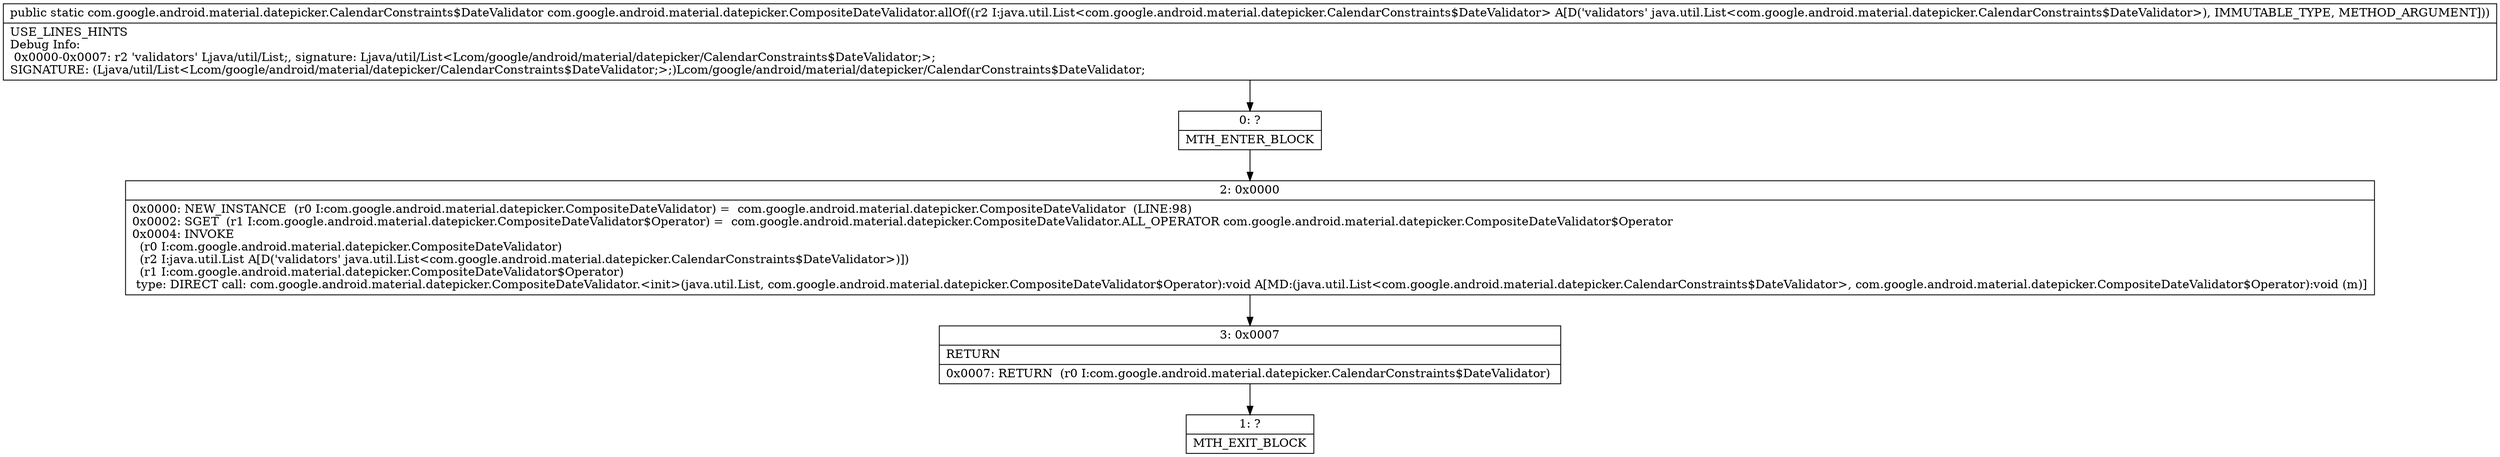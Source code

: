 digraph "CFG forcom.google.android.material.datepicker.CompositeDateValidator.allOf(Ljava\/util\/List;)Lcom\/google\/android\/material\/datepicker\/CalendarConstraints$DateValidator;" {
Node_0 [shape=record,label="{0\:\ ?|MTH_ENTER_BLOCK\l}"];
Node_2 [shape=record,label="{2\:\ 0x0000|0x0000: NEW_INSTANCE  (r0 I:com.google.android.material.datepicker.CompositeDateValidator) =  com.google.android.material.datepicker.CompositeDateValidator  (LINE:98)\l0x0002: SGET  (r1 I:com.google.android.material.datepicker.CompositeDateValidator$Operator) =  com.google.android.material.datepicker.CompositeDateValidator.ALL_OPERATOR com.google.android.material.datepicker.CompositeDateValidator$Operator \l0x0004: INVOKE  \l  (r0 I:com.google.android.material.datepicker.CompositeDateValidator)\l  (r2 I:java.util.List A[D('validators' java.util.List\<com.google.android.material.datepicker.CalendarConstraints$DateValidator\>)])\l  (r1 I:com.google.android.material.datepicker.CompositeDateValidator$Operator)\l type: DIRECT call: com.google.android.material.datepicker.CompositeDateValidator.\<init\>(java.util.List, com.google.android.material.datepicker.CompositeDateValidator$Operator):void A[MD:(java.util.List\<com.google.android.material.datepicker.CalendarConstraints$DateValidator\>, com.google.android.material.datepicker.CompositeDateValidator$Operator):void (m)]\l}"];
Node_3 [shape=record,label="{3\:\ 0x0007|RETURN\l|0x0007: RETURN  (r0 I:com.google.android.material.datepicker.CalendarConstraints$DateValidator) \l}"];
Node_1 [shape=record,label="{1\:\ ?|MTH_EXIT_BLOCK\l}"];
MethodNode[shape=record,label="{public static com.google.android.material.datepicker.CalendarConstraints$DateValidator com.google.android.material.datepicker.CompositeDateValidator.allOf((r2 I:java.util.List\<com.google.android.material.datepicker.CalendarConstraints$DateValidator\> A[D('validators' java.util.List\<com.google.android.material.datepicker.CalendarConstraints$DateValidator\>), IMMUTABLE_TYPE, METHOD_ARGUMENT]))  | USE_LINES_HINTS\lDebug Info:\l  0x0000\-0x0007: r2 'validators' Ljava\/util\/List;, signature: Ljava\/util\/List\<Lcom\/google\/android\/material\/datepicker\/CalendarConstraints$DateValidator;\>;\lSIGNATURE: (Ljava\/util\/List\<Lcom\/google\/android\/material\/datepicker\/CalendarConstraints$DateValidator;\>;)Lcom\/google\/android\/material\/datepicker\/CalendarConstraints$DateValidator;\l}"];
MethodNode -> Node_0;Node_0 -> Node_2;
Node_2 -> Node_3;
Node_3 -> Node_1;
}

